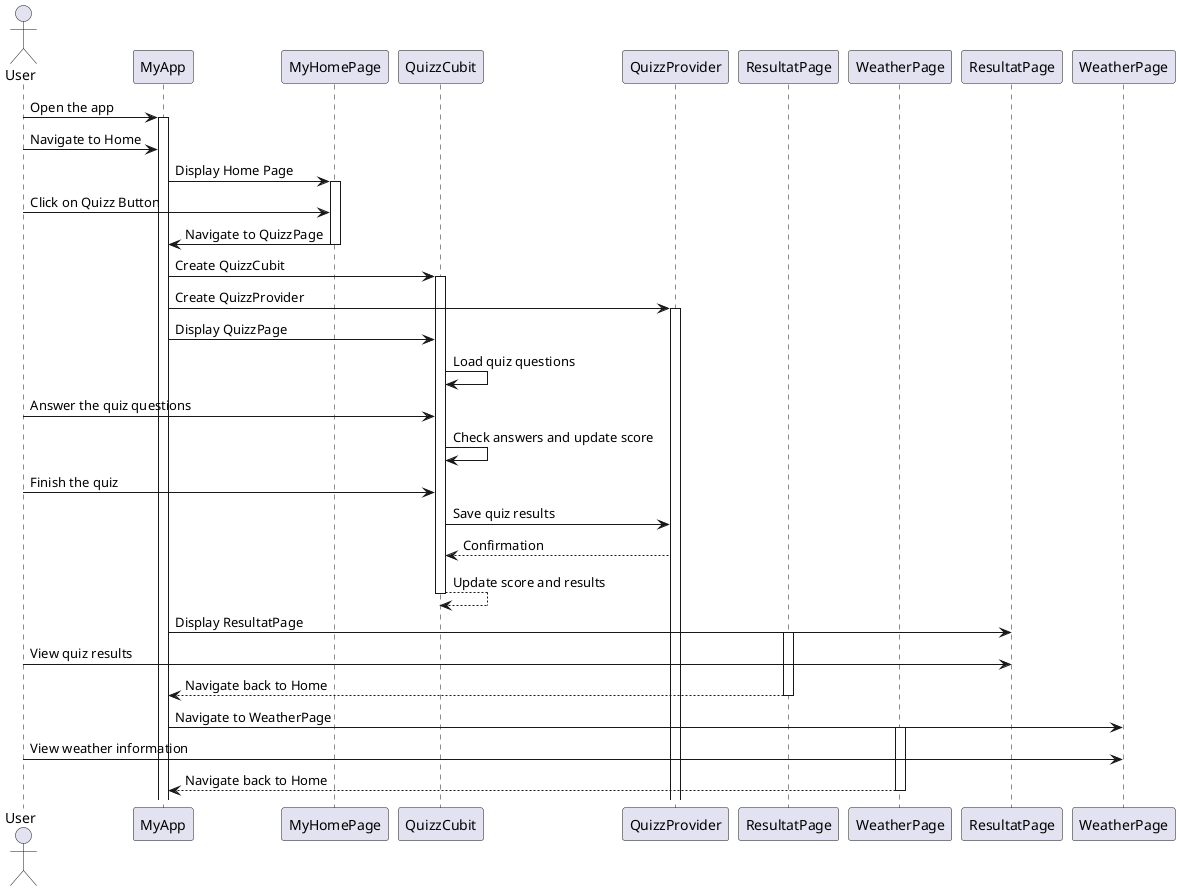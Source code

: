 @startuml
actor User as Player
participant MyApp as App
participant MyHomePage as Home
participant QuizzCubit as QuizzCubit
participant QuizzProvider as QuizzProvider
participant ResultatPage as Resultat
participant WeatherPage as Weather

Player -> App: Open the app
activate App

Player -> App: Navigate to Home
App -> Home: Display Home Page
activate Home

Player -> Home: Click on Quizz Button
Home -> App: Navigate to QuizzPage
deactivate Home

App -> QuizzCubit: Create QuizzCubit
activate QuizzCubit
App -> QuizzProvider: Create QuizzProvider
activate QuizzProvider
App -> QuizzCubit: Display QuizzPage
QuizzCubit -> QuizzCubit: Load quiz questions
Player -> QuizzCubit: Answer the quiz questions
QuizzCubit -> QuizzCubit: Check answers and update score
Player -> QuizzCubit: Finish the quiz
QuizzCubit -> QuizzProvider: Save quiz results
QuizzProvider --> QuizzCubit: Confirmation
QuizzCubit --> QuizzCubit: Update score and results
deactivate QuizzCubit

App -> ResultatPage: Display ResultatPage
activate Resultat

Player -> ResultatPage: View quiz results
Resultat --> App: Navigate back to Home
deactivate Resultat

App -> WeatherPage: Navigate to WeatherPage
activate Weather

Player -> WeatherPage: View weather information
Weather --> App: Navigate back to Home
deactivate Weather
@enduml

